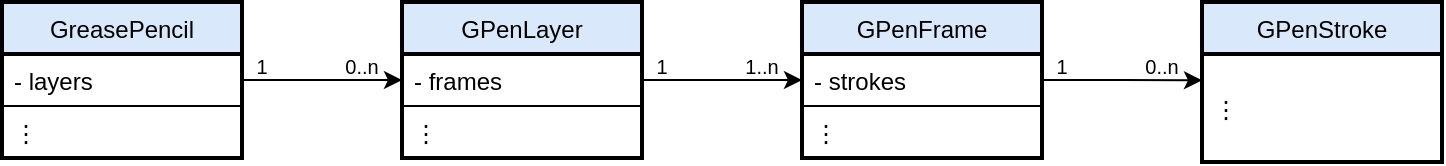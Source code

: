<mxfile version="16.4.7" type="github">
  <diagram name="Page-1" id="9f46799a-70d6-7492-0946-bef42562c5a5">
    <mxGraphModel dx="677" dy="380" grid="1" gridSize="10" guides="1" tooltips="1" connect="1" arrows="1" fold="1" page="1" pageScale="1" pageWidth="1100" pageHeight="850" background="none" math="0" shadow="0">
      <root>
        <mxCell id="0" />
        <mxCell id="1" parent="0" />
        <mxCell id="i_3um2040csSib6zX7z7-1" value="GreasePencil" style="swimlane;fontStyle=0;childLayout=stackLayout;horizontal=1;startSize=26;fillColor=#dae8fc;horizontalStack=0;resizeParent=1;resizeParentMax=0;resizeLast=0;collapsible=1;marginBottom=0;strokeWidth=2;swimlaneLine=1;" parent="1" vertex="1">
          <mxGeometry x="160" y="250" width="120" height="78" as="geometry" />
        </mxCell>
        <mxCell id="i_3um2040csSib6zX7z7-2" value="- layers" style="text;fillColor=none;align=left;verticalAlign=top;spacingLeft=4;spacingRight=4;overflow=hidden;rotatable=0;points=[[0,0.5],[1,0.5]];portConstraint=eastwest;strokeWidth=1;glass=0;rounded=0;shadow=0;sketch=0;strokeColor=#000000;" parent="i_3um2040csSib6zX7z7-1" vertex="1">
          <mxGeometry y="26" width="120" height="26" as="geometry" />
        </mxCell>
        <mxCell id="i_3um2040csSib6zX7z7-3" value="⋮" style="text;strokeColor=none;fillColor=none;align=left;verticalAlign=top;spacingLeft=4;spacingRight=4;overflow=hidden;rotatable=0;points=[[0,0.5],[1,0.5]];portConstraint=eastwest;" parent="i_3um2040csSib6zX7z7-1" vertex="1">
          <mxGeometry y="52" width="120" height="26" as="geometry" />
        </mxCell>
        <mxCell id="i_3um2040csSib6zX7z7-18" style="edgeStyle=orthogonalEdgeStyle;rounded=0;orthogonalLoop=1;jettySize=auto;html=1;exitX=1;exitY=0.5;exitDx=0;exitDy=0;entryX=0;entryY=0.5;entryDx=0;entryDy=0;fontSize=27;" parent="1" source="i_3um2040csSib6zX7z7-5" target="i_3um2040csSib6zX7z7-9" edge="1">
          <mxGeometry relative="1" as="geometry" />
        </mxCell>
        <mxCell id="i_3um2040csSib6zX7z7-5" value="GPenLayer" style="swimlane;fontStyle=0;childLayout=stackLayout;horizontal=1;startSize=26;fillColor=#dae8fc;horizontalStack=0;resizeParent=1;resizeParentMax=0;resizeLast=0;collapsible=1;marginBottom=0;strokeWidth=2;swimlaneLine=1;" parent="1" vertex="1">
          <mxGeometry x="360" y="250" width="120" height="78" as="geometry" />
        </mxCell>
        <mxCell id="i_3um2040csSib6zX7z7-6" value="- frames" style="text;fillColor=none;align=left;verticalAlign=top;spacingLeft=4;spacingRight=4;overflow=hidden;rotatable=0;points=[[0,0.5],[1,0.5]];portConstraint=eastwest;strokeWidth=1;glass=0;rounded=0;shadow=0;sketch=0;strokeColor=#000000;" parent="i_3um2040csSib6zX7z7-5" vertex="1">
          <mxGeometry y="26" width="120" height="26" as="geometry" />
        </mxCell>
        <mxCell id="i_3um2040csSib6zX7z7-7" value="⋮" style="text;strokeColor=none;fillColor=none;align=left;verticalAlign=top;spacingLeft=4;spacingRight=4;overflow=hidden;rotatable=0;points=[[0,0.5],[1,0.5]];portConstraint=eastwest;" parent="i_3um2040csSib6zX7z7-5" vertex="1">
          <mxGeometry y="52" width="120" height="26" as="geometry" />
        </mxCell>
        <mxCell id="i_3um2040csSib6zX7z7-8" value="GPenFrame" style="swimlane;fontStyle=0;childLayout=stackLayout;horizontal=1;startSize=26;fillColor=#dae8fc;horizontalStack=0;resizeParent=1;resizeParentMax=0;resizeLast=0;collapsible=1;marginBottom=0;strokeWidth=2;swimlaneLine=1;" parent="1" vertex="1">
          <mxGeometry x="560" y="250" width="120" height="78" as="geometry" />
        </mxCell>
        <mxCell id="i_3um2040csSib6zX7z7-9" value="- strokes" style="text;fillColor=none;align=left;verticalAlign=top;spacingLeft=4;spacingRight=4;overflow=hidden;rotatable=0;points=[[0,0.5],[1,0.5]];portConstraint=eastwest;strokeWidth=1;glass=0;rounded=0;shadow=0;sketch=0;strokeColor=#000000;" parent="i_3um2040csSib6zX7z7-8" vertex="1">
          <mxGeometry y="26" width="120" height="26" as="geometry" />
        </mxCell>
        <mxCell id="i_3um2040csSib6zX7z7-10" value="⋮" style="text;strokeColor=none;fillColor=none;align=left;verticalAlign=top;spacingLeft=4;spacingRight=4;overflow=hidden;rotatable=0;points=[[0,0.5],[1,0.5]];portConstraint=eastwest;" parent="i_3um2040csSib6zX7z7-8" vertex="1">
          <mxGeometry y="52" width="120" height="26" as="geometry" />
        </mxCell>
        <mxCell id="i_3um2040csSib6zX7z7-14" value="GPenStroke" style="swimlane;fontStyle=0;childLayout=stackLayout;horizontal=1;startSize=26;fillColor=#dae8fc;horizontalStack=0;resizeParent=1;resizeParentMax=0;resizeLast=0;collapsible=1;marginBottom=0;strokeWidth=2;swimlaneLine=1;" parent="1" vertex="1">
          <mxGeometry x="760" y="250" width="120" height="80" as="geometry" />
        </mxCell>
        <mxCell id="i_3um2040csSib6zX7z7-16" value="⋮" style="text;strokeColor=none;fillColor=none;align=left;verticalAlign=middle;spacingLeft=4;spacingRight=4;overflow=hidden;rotatable=0;points=[[0,0.5],[1,0.5]];portConstraint=eastwest;" parent="i_3um2040csSib6zX7z7-14" vertex="1">
          <mxGeometry y="26" width="120" height="54" as="geometry" />
        </mxCell>
        <mxCell id="i_3um2040csSib6zX7z7-17" style="edgeStyle=orthogonalEdgeStyle;rounded=0;orthogonalLoop=1;jettySize=auto;html=1;exitX=1;exitY=0.5;exitDx=0;exitDy=0;entryX=0;entryY=0.5;entryDx=0;entryDy=0;fontSize=27;" parent="1" source="i_3um2040csSib6zX7z7-2" target="i_3um2040csSib6zX7z7-6" edge="1">
          <mxGeometry relative="1" as="geometry" />
        </mxCell>
        <mxCell id="i_3um2040csSib6zX7z7-19" style="edgeStyle=orthogonalEdgeStyle;rounded=0;orthogonalLoop=1;jettySize=auto;html=1;exitX=1;exitY=0.5;exitDx=0;exitDy=0;entryX=0;entryY=0.243;entryDx=0;entryDy=0;entryPerimeter=0;fontSize=27;" parent="1" source="i_3um2040csSib6zX7z7-9" target="i_3um2040csSib6zX7z7-16" edge="1">
          <mxGeometry relative="1" as="geometry" />
        </mxCell>
        <mxCell id="i_3um2040csSib6zX7z7-20" value="1" style="text;html=1;strokeColor=none;fillColor=none;align=center;verticalAlign=top;whiteSpace=wrap;rounded=0;shadow=0;glass=0;sketch=0;fontSize=10;" parent="1" vertex="1">
          <mxGeometry x="280" y="270" width="20" height="10" as="geometry" />
        </mxCell>
        <mxCell id="i_3um2040csSib6zX7z7-21" value="0..n" style="text;html=1;strokeColor=none;fillColor=none;align=center;verticalAlign=top;whiteSpace=wrap;rounded=0;shadow=0;glass=0;sketch=0;fontSize=10;" parent="1" vertex="1">
          <mxGeometry x="330" y="270" width="20" height="10" as="geometry" />
        </mxCell>
        <mxCell id="i_3um2040csSib6zX7z7-22" value="1" style="text;html=1;strokeColor=none;fillColor=none;align=center;verticalAlign=top;whiteSpace=wrap;rounded=0;shadow=0;glass=0;sketch=0;fontSize=10;" parent="1" vertex="1">
          <mxGeometry x="480" y="270" width="20" height="10" as="geometry" />
        </mxCell>
        <mxCell id="i_3um2040csSib6zX7z7-23" value="1" style="text;html=1;strokeColor=none;fillColor=none;align=center;verticalAlign=top;whiteSpace=wrap;rounded=0;shadow=0;glass=0;sketch=0;fontSize=10;" parent="1" vertex="1">
          <mxGeometry x="680" y="270" width="20" height="10" as="geometry" />
        </mxCell>
        <mxCell id="i_3um2040csSib6zX7z7-24" value="1..n" style="text;html=1;strokeColor=none;fillColor=none;align=center;verticalAlign=top;whiteSpace=wrap;rounded=0;shadow=0;glass=0;sketch=0;fontSize=10;" parent="1" vertex="1">
          <mxGeometry x="530" y="270" width="20" height="10" as="geometry" />
        </mxCell>
        <mxCell id="i_3um2040csSib6zX7z7-25" value="0..n" style="text;html=1;strokeColor=none;fillColor=none;align=center;verticalAlign=top;whiteSpace=wrap;rounded=0;shadow=0;glass=0;sketch=0;fontSize=10;" parent="1" vertex="1">
          <mxGeometry x="730" y="270" width="20" height="10" as="geometry" />
        </mxCell>
      </root>
    </mxGraphModel>
  </diagram>
</mxfile>
